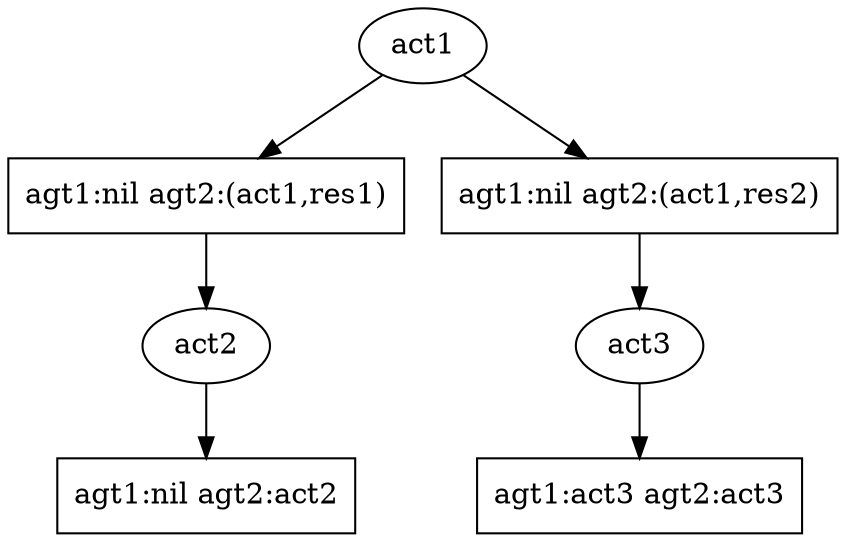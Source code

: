 digraph {
  n1 [label="act1",shape="ellipse"];
  n2 [label="agt1:nil agt2:(act1,res1)",shape="box"];
  n3 [label="agt1:nil agt2:(act1,res2)",shape="box"];
  n1 -> n2;
  n1 -> n3;

  n4 [label="act2",shape="ellipse"];
  n5 [label="agt1:nil agt2:act2",shape="box"];
  n4 -> n5;

  n6 [label="act3",shape="ellipse"];
  n7 [label="agt1:act3 agt2:act3",shape="box"];
  n6 -> n7;

  n2 -> n4;
  n3 -> n6;
}
